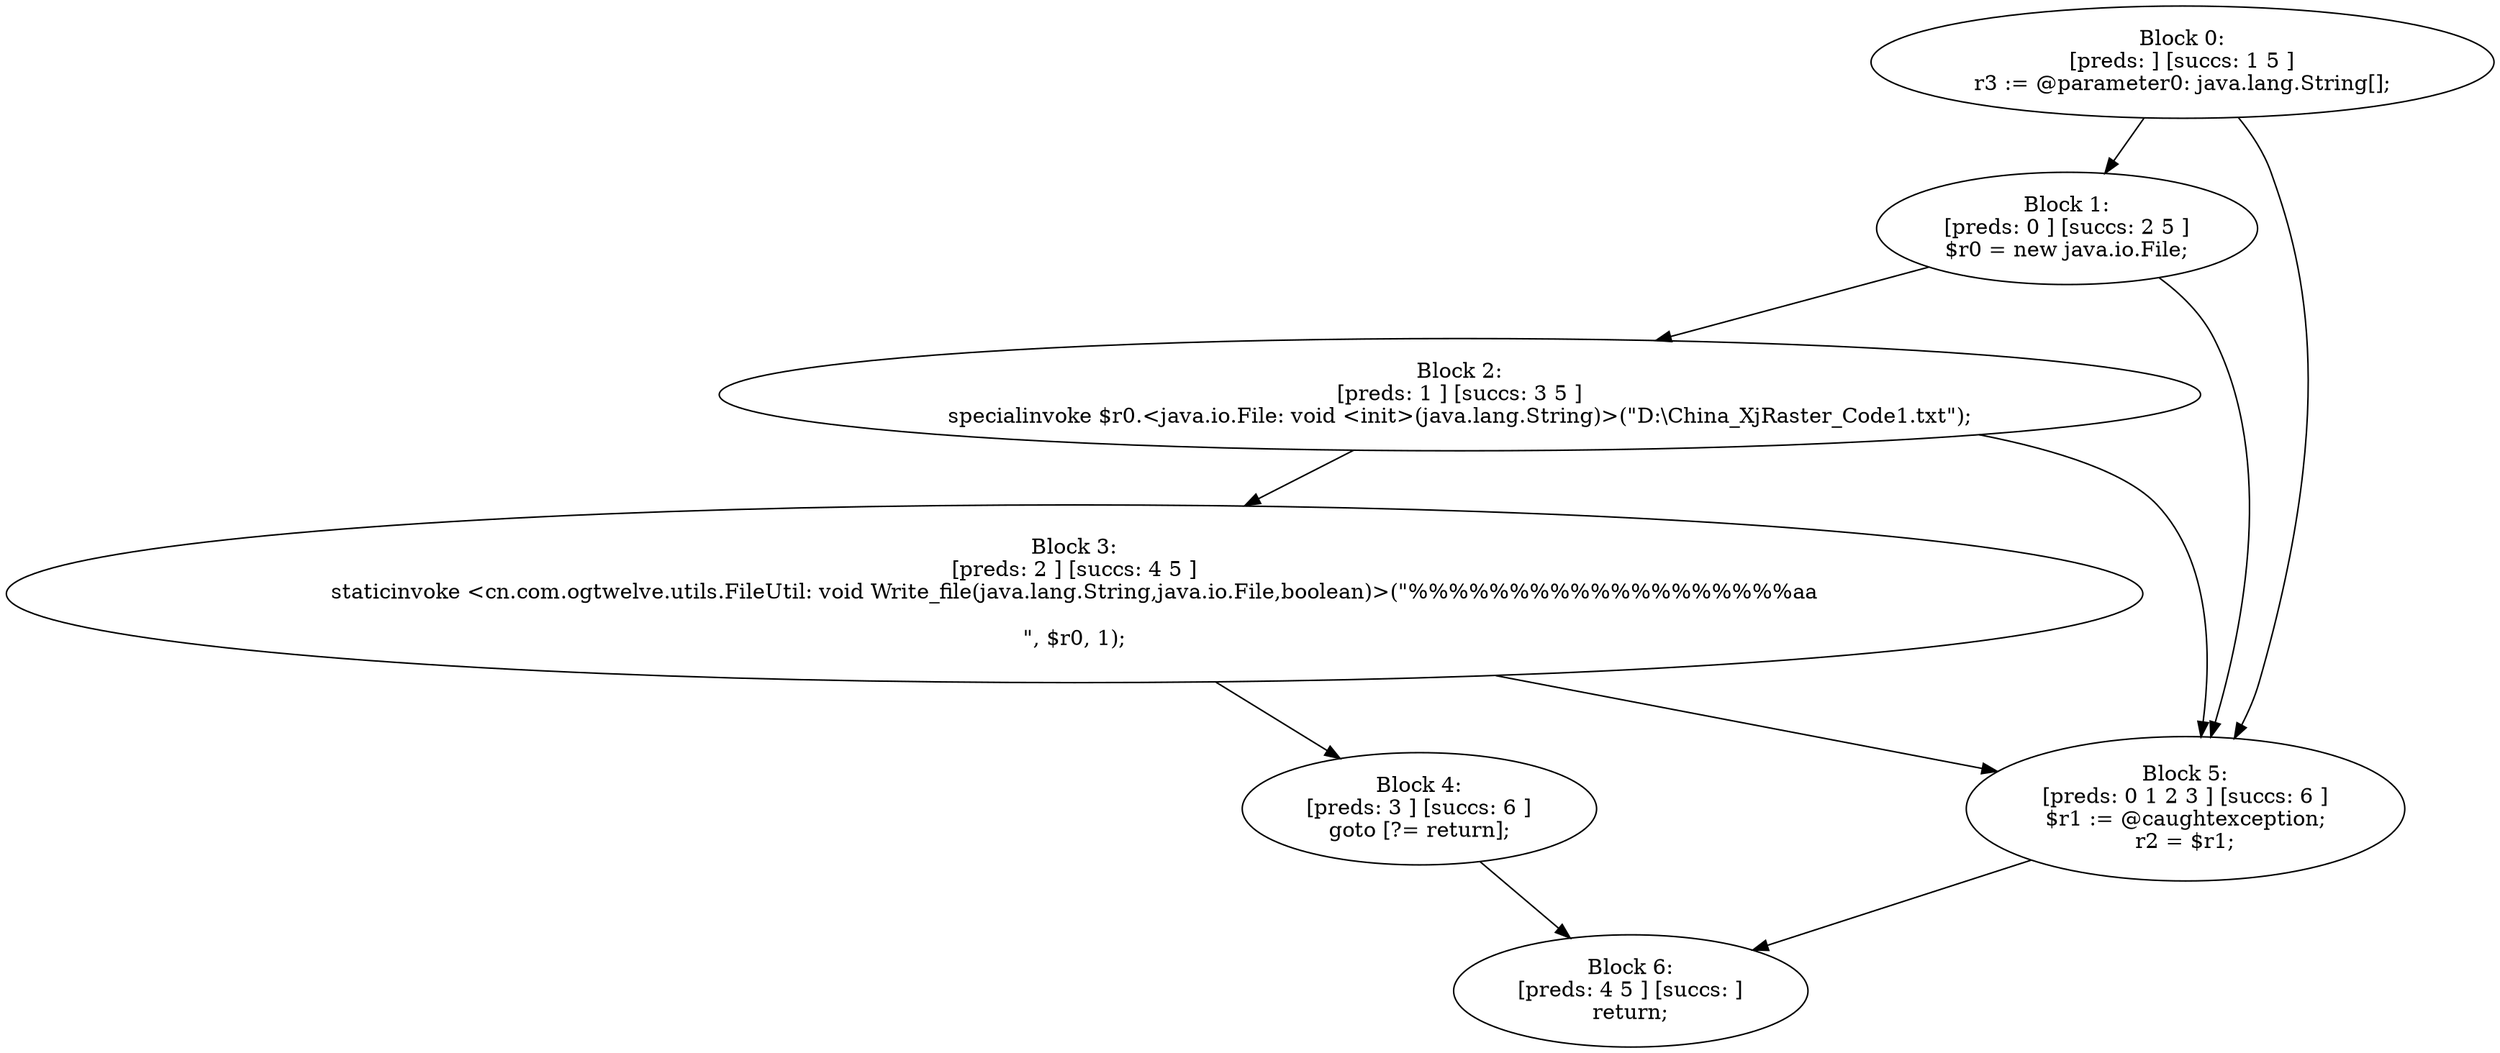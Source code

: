 digraph "unitGraph" {
    "Block 0:
[preds: ] [succs: 1 5 ]
r3 := @parameter0: java.lang.String[];
"
    "Block 1:
[preds: 0 ] [succs: 2 5 ]
$r0 = new java.io.File;
"
    "Block 2:
[preds: 1 ] [succs: 3 5 ]
specialinvoke $r0.<java.io.File: void <init>(java.lang.String)>(\"D:\\China_XjRaster_Code1.txt\");
"
    "Block 3:
[preds: 2 ] [succs: 4 5 ]
staticinvoke <cn.com.ogtwelve.utils.FileUtil: void Write_file(java.lang.String,java.io.File,boolean)>(\"%%%%%%%%%%%%%%%%%%%aa\r\n\", $r0, 1);
"
    "Block 4:
[preds: 3 ] [succs: 6 ]
goto [?= return];
"
    "Block 5:
[preds: 0 1 2 3 ] [succs: 6 ]
$r1 := @caughtexception;
r2 = $r1;
"
    "Block 6:
[preds: 4 5 ] [succs: ]
return;
"
    "Block 0:
[preds: ] [succs: 1 5 ]
r3 := @parameter0: java.lang.String[];
"->"Block 1:
[preds: 0 ] [succs: 2 5 ]
$r0 = new java.io.File;
";
    "Block 0:
[preds: ] [succs: 1 5 ]
r3 := @parameter0: java.lang.String[];
"->"Block 5:
[preds: 0 1 2 3 ] [succs: 6 ]
$r1 := @caughtexception;
r2 = $r1;
";
    "Block 1:
[preds: 0 ] [succs: 2 5 ]
$r0 = new java.io.File;
"->"Block 2:
[preds: 1 ] [succs: 3 5 ]
specialinvoke $r0.<java.io.File: void <init>(java.lang.String)>(\"D:\\China_XjRaster_Code1.txt\");
";
    "Block 1:
[preds: 0 ] [succs: 2 5 ]
$r0 = new java.io.File;
"->"Block 5:
[preds: 0 1 2 3 ] [succs: 6 ]
$r1 := @caughtexception;
r2 = $r1;
";
    "Block 2:
[preds: 1 ] [succs: 3 5 ]
specialinvoke $r0.<java.io.File: void <init>(java.lang.String)>(\"D:\\China_XjRaster_Code1.txt\");
"->"Block 3:
[preds: 2 ] [succs: 4 5 ]
staticinvoke <cn.com.ogtwelve.utils.FileUtil: void Write_file(java.lang.String,java.io.File,boolean)>(\"%%%%%%%%%%%%%%%%%%%aa\r\n\", $r0, 1);
";
    "Block 2:
[preds: 1 ] [succs: 3 5 ]
specialinvoke $r0.<java.io.File: void <init>(java.lang.String)>(\"D:\\China_XjRaster_Code1.txt\");
"->"Block 5:
[preds: 0 1 2 3 ] [succs: 6 ]
$r1 := @caughtexception;
r2 = $r1;
";
    "Block 3:
[preds: 2 ] [succs: 4 5 ]
staticinvoke <cn.com.ogtwelve.utils.FileUtil: void Write_file(java.lang.String,java.io.File,boolean)>(\"%%%%%%%%%%%%%%%%%%%aa\r\n\", $r0, 1);
"->"Block 4:
[preds: 3 ] [succs: 6 ]
goto [?= return];
";
    "Block 3:
[preds: 2 ] [succs: 4 5 ]
staticinvoke <cn.com.ogtwelve.utils.FileUtil: void Write_file(java.lang.String,java.io.File,boolean)>(\"%%%%%%%%%%%%%%%%%%%aa\r\n\", $r0, 1);
"->"Block 5:
[preds: 0 1 2 3 ] [succs: 6 ]
$r1 := @caughtexception;
r2 = $r1;
";
    "Block 4:
[preds: 3 ] [succs: 6 ]
goto [?= return];
"->"Block 6:
[preds: 4 5 ] [succs: ]
return;
";
    "Block 5:
[preds: 0 1 2 3 ] [succs: 6 ]
$r1 := @caughtexception;
r2 = $r1;
"->"Block 6:
[preds: 4 5 ] [succs: ]
return;
";
}
